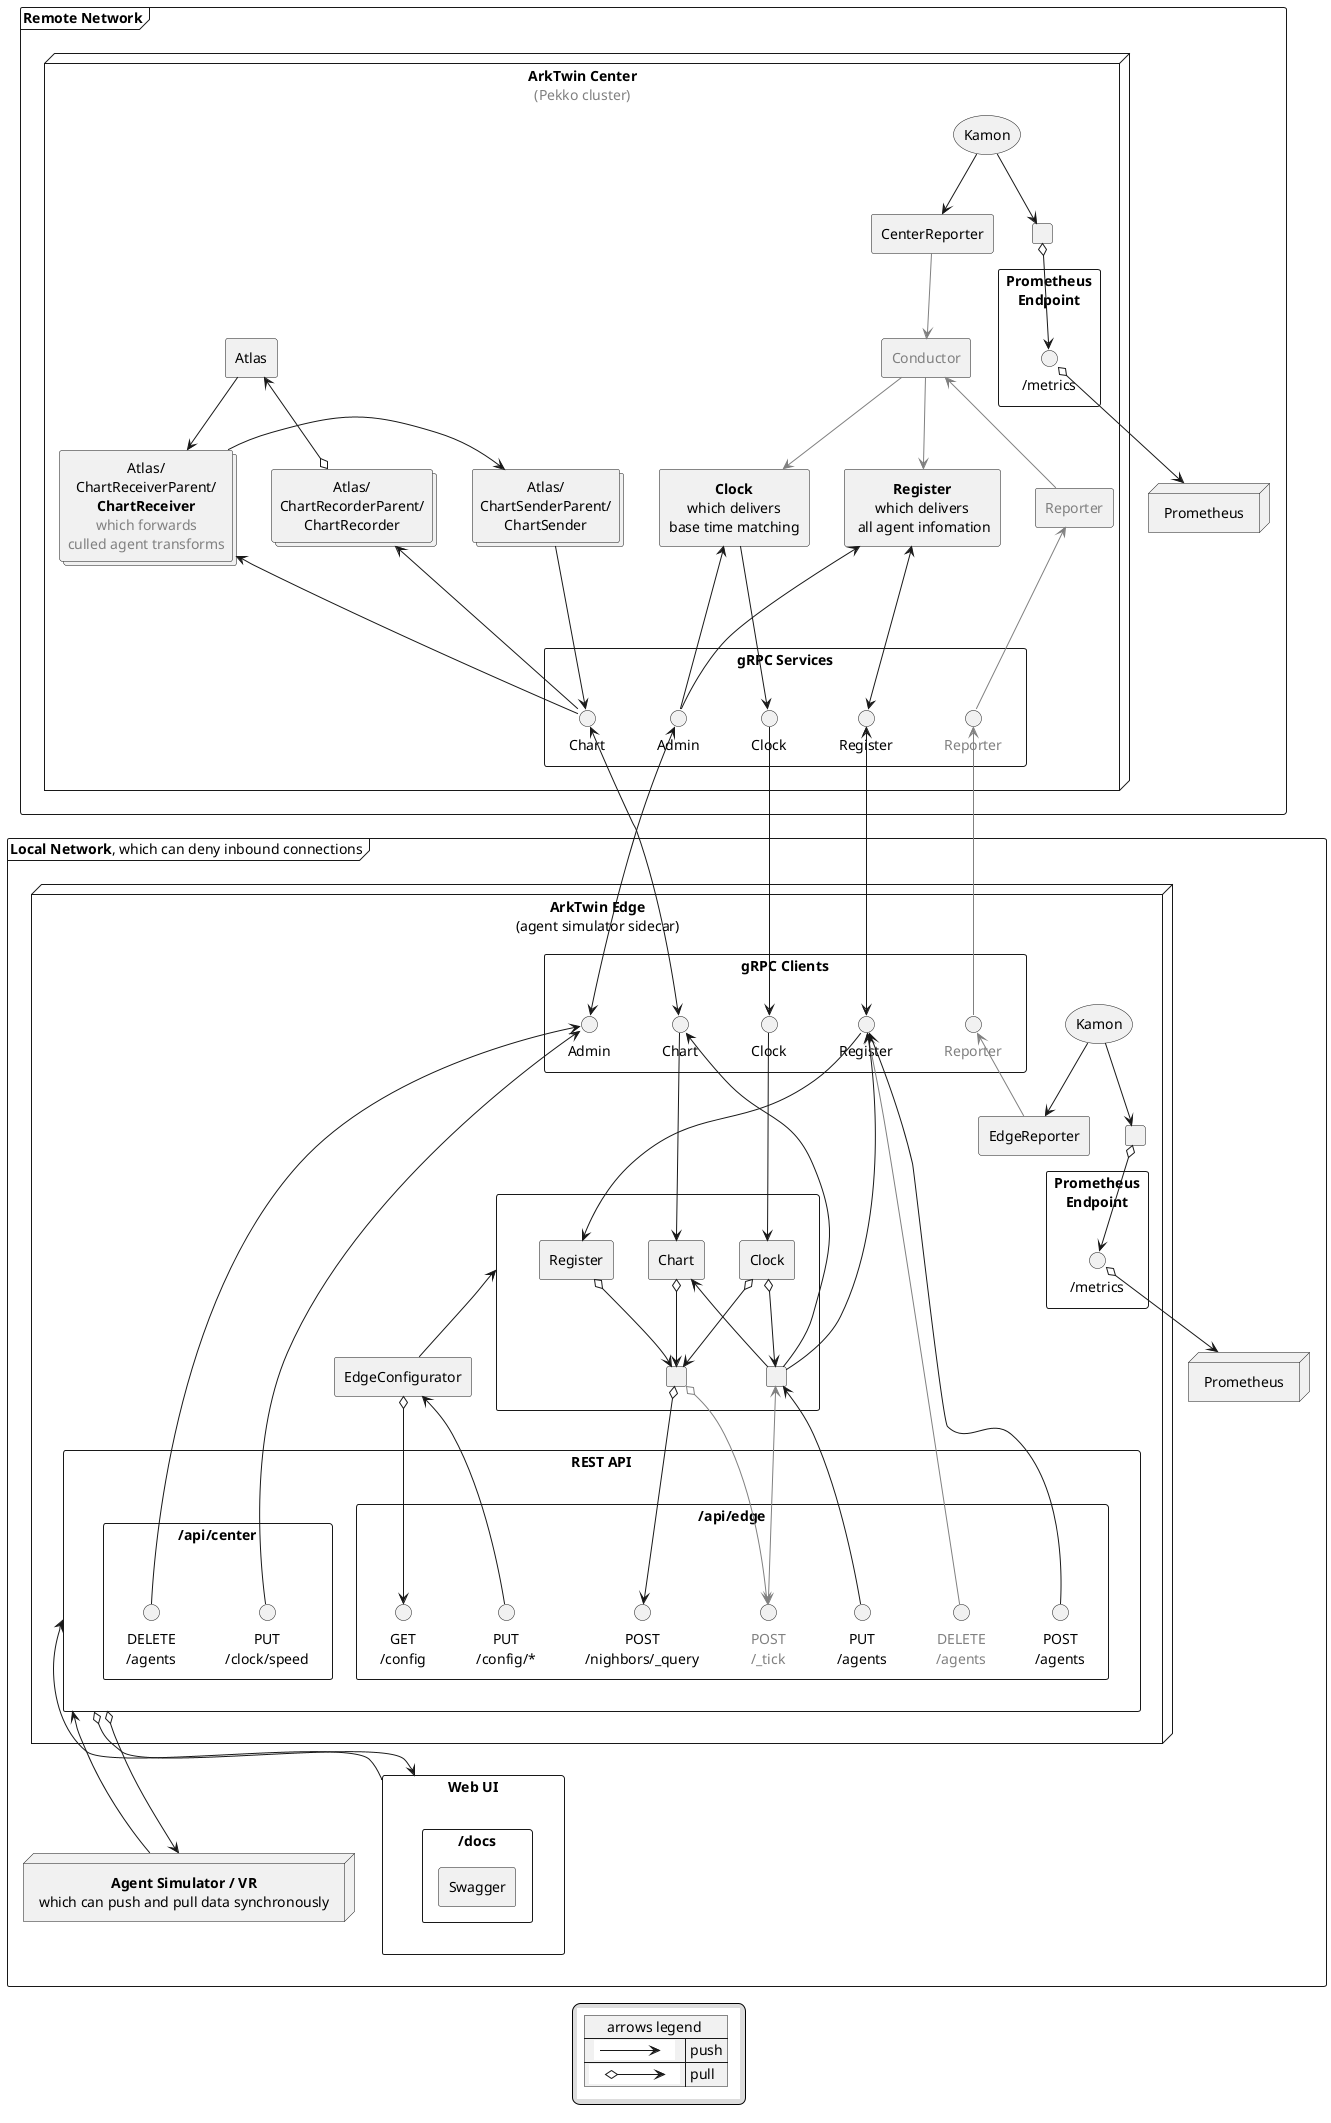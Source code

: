 @startuml messaging
skinparam defaultTextAlignment center

frame "Remote Network" {
  node "ArkTwin Center\n<color:#gray><plain>(Pekko cluster)</plain></color>" {
    agent "<color:#gray>Conductor</color>" as Conductor

    agent "Atlas" as Atlas
    collections "Atlas/\nChartRecorderParent/\nChartRecorder" as ChartRecorder
    collections "Atlas/\nChartReceiverParent/\n<b>ChartReceiver</b>\n<color:#gray>which forwards</color>\n<color:#gray>culled agent transforms</color>" as ChartReceiver
    collections "Atlas/\nChartSenderParent/\nChartSender" as ChartSender

    agent "<b>Clock</b>\nwhich delivers\nbase time matching" as ClockC
    agent "<color:#gray>Reporter</color>" as ReporterC
    agent "<b>Register</b>\nwhich delivers\n all agent infomation" as RegisterC

    storage "Kamon" as KamonC
    agent "CenterReporter" as CenterReporter
    agent " " as PrometheusReporterC
    
    rectangle "gRPC Services" as center.services {
      interface "Admin" as AdminService
      interface "Chart" as ChartService
      interface "Clock" as ClockService
      interface "<color:#gray>Reporter</color>" as ReporterService
      interface "Register" as RegisterService
    }
    rectangle "Prometheus\nEndpoint" as center.prometheus {
      interface "/metrics" as CenterMetrics
    }
  }
  node "Prometheus" as prometheusC
}

frame "Local Network<plain>, which can deny inbound connections</plain>" {
  node "ArkTwin Edge\n<plain>(agent simulator sidecar)</plain>" {
    rectangle "gRPC Clients" as edge.clients {
      interface "Admin" as AdminClient
      interface "Chart" as ChartClient
      interface "Clock" as ClockClient
      interface "<color:#gray>Reporter</color>" as ReporterClient
      interface "Register" as RegisterClient
    }

    storage "Kamon" as Kamon
    agent "EdgeReporter" as EdgeReporter
    agent " " as PrometheusReporter

    rectangle " " as edge.actors {
      agent "Chart" as Chart
      agent "Clock" as Clock
      agent "Register" as Register

      agent " " as EdgeAgentsPutAdapter
      agent " " as EdgeNeighborsQueryAdapter
    }

    agent "EdgeConfigurator" as EdgeConfigurator

    rectangle "REST API" as edge.endpoints {
      rectangle "/api/center" {
        interface "DELETE\n/agents" as CenterAgentsDelete
        interface "PUT\n/clock/speed" as CenterClockSpeedPut
      }
      rectangle "/api/edge\n" {
        interface "<color:#gray>DELETE</color>\n<color:#gray>/agents</color>" as EdgeAgentsDelete
        interface "POST\n/agents" as EdgeAgentsPost
        interface "PUT\n/agents" as EdgeAgentsPut
        interface "GET\n/config" as EdgeConfigGet
        interface "PUT\n/config/*" as EdgeConfigPut
        interface "POST\n/nighbors/_query" as EdgeNeighborsQuery
        interface "<color:#gray>POST</color>\n<color:#gray>/_tick</color>" as EdgeTick
      }
    }
    rectangle "Prometheus\nEndpoint" as edge.prometheus {
      interface "/metrics" as EdgeMetrics
    }
  }

  rectangle "Web UI" as webui {
    rectangle "/docs" {
      rectangle "Swagger"
    }
  }
  node "<b>Agent Simulator / VR</b>\nwhich can push and pull data synchronously" as simulator
  node "Prometheus" as prometheus
}

Conductor -[#gray]-> ClockC
Conductor -[#gray]-> RegisterC
Conductor <-[#gray]- ReporterC

ChartReceiver <--- ChartService
ChartReceiver -> ChartSender
ChartSender ---> ChartService
ChartRecorder <--- ChartService
Atlas <--o ChartRecorder
Atlas --> ChartReceiver

ClockC <--- AdminService
ClockC ---> ClockService
ReporterC <-[#gray]-- ReporterService
RegisterC <--- AdminService
RegisterC <---> RegisterService

AdminService <--> AdminClient
ChartService <--> ChartClient
ClockService --> ClockClient
ReporterService <-[#gray]- ReporterClient
RegisterService <--> RegisterClient

ReporterClient <-[#gray]- EdgeReporter

ChartClient ---> Chart

ClockClient ---> Clock

RegisterClient ---> Register

AdminClient <-- CenterAgentsDelete

AdminClient <-- CenterClockSpeedPut

RegisterClient <-[#gray]- EdgeAgentsDelete

RegisterClient <-- EdgeAgentsPost
ChartClient <-- EdgeAgentsPutAdapter
Chart <-- EdgeAgentsPutAdapter
Clock o--> EdgeAgentsPutAdapter
RegisterClient <-- EdgeAgentsPutAdapter
EdgeAgentsPutAdapter <-- EdgeAgentsPut
EdgeAgentsPutAdapter <-[#gray]-> EdgeTick

Chart o--> EdgeNeighborsQueryAdapter
Clock o--> EdgeNeighborsQueryAdapter
Register o--> EdgeNeighborsQueryAdapter
EdgeNeighborsQueryAdapter o--> EdgeNeighborsQuery
EdgeNeighborsQueryAdapter o-[#gray]-> EdgeTick

EdgeConfigurator o--> EdgeConfigGet
EdgeConfigurator <-- EdgeConfigPut
edge.actors <-- EdgeConfigurator  

edge.endpoints <-- webui
edge.endpoints o--> webui
edge.endpoints <-- simulator
edge.endpoints o--> simulator

KamonC --> CenterReporter
CenterReporter -[#gray]-> Conductor
KamonC --> PrometheusReporterC
PrometheusReporterC o--> CenterMetrics
CenterMetrics o--> prometheusC

Kamon --> EdgeReporter
Kamon --> PrometheusReporter
PrometheusReporter o--> EdgeMetrics
EdgeMetrics o--> prometheus

!procedure $inlineArrow($arrow)
{{\nleft to right direction\nlabel " " as A\nlabel " " as B\nA $arrow B\n}}
!endprocedure

legend
{{
  map "arrows legend " as arrows {
    $inlineArrow( "-->") => push
    $inlineArrow("o-->") => pull
  }
}}
endlegend
@enduml
